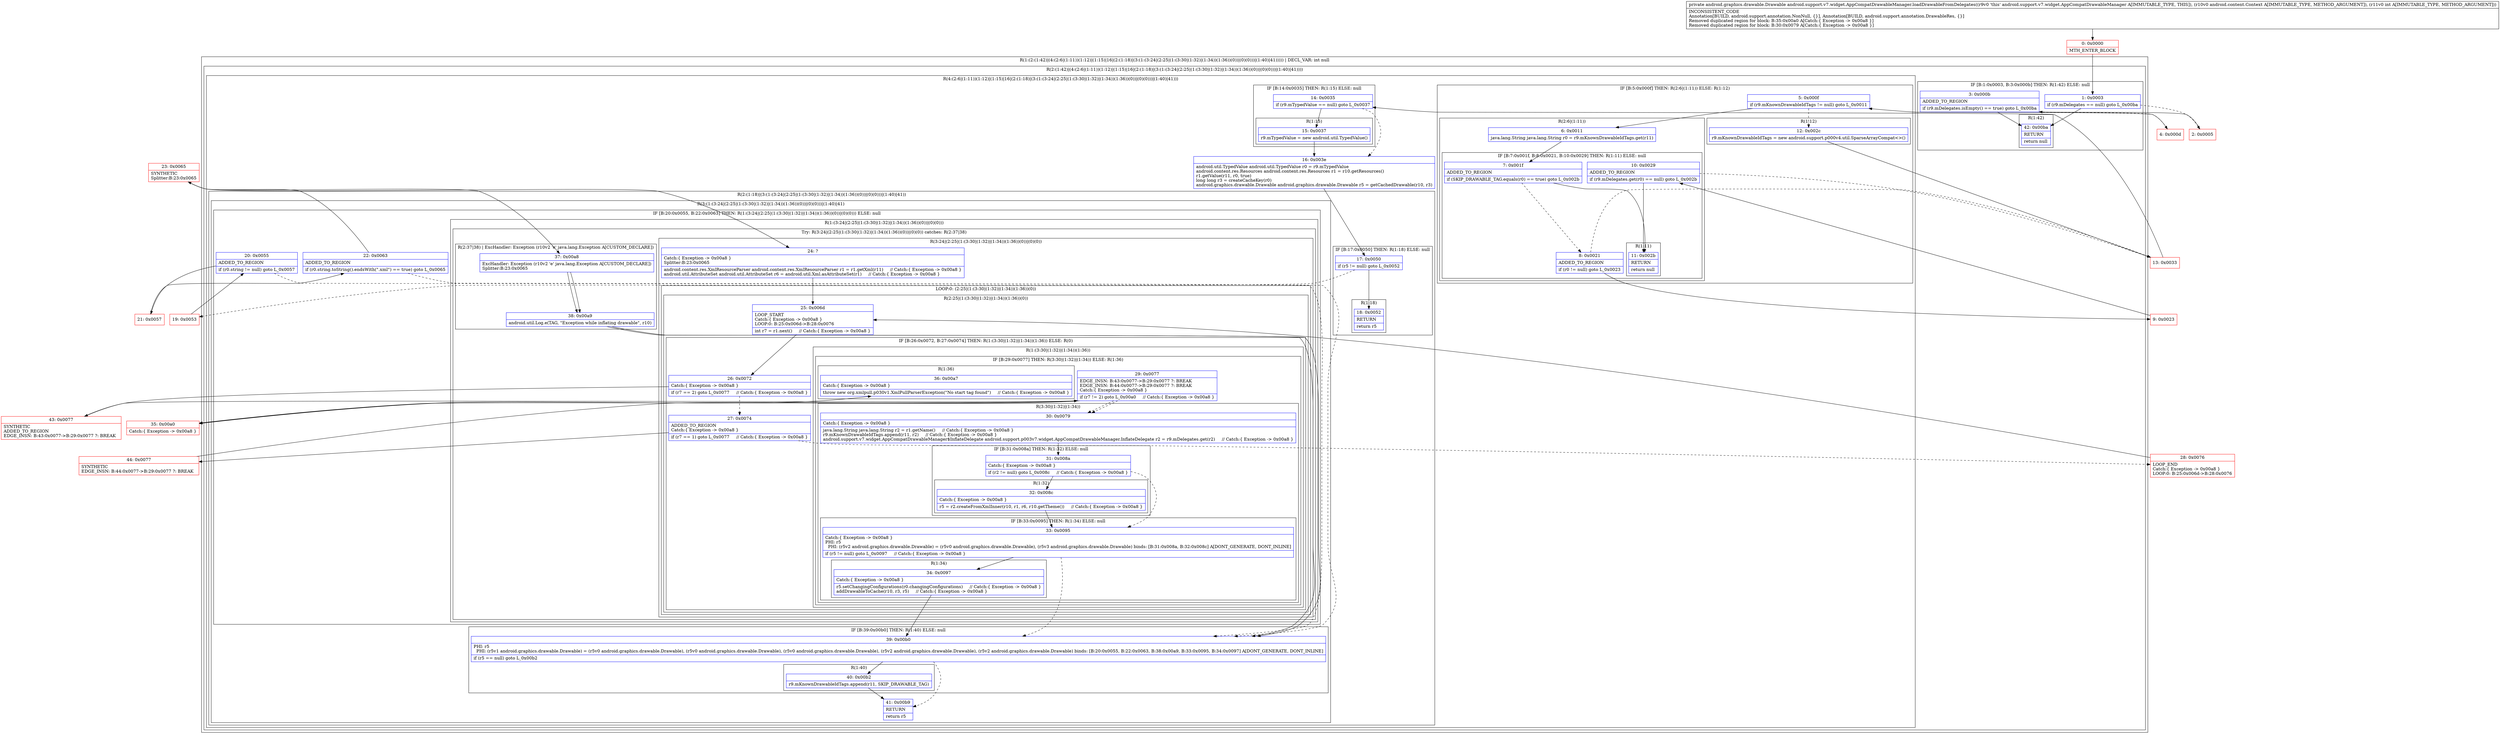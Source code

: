 digraph "CFG forandroid.support.v7.widget.AppCompatDrawableManager.loadDrawableFromDelegates(Landroid\/content\/Context;I)Landroid\/graphics\/drawable\/Drawable;" {
subgraph cluster_Region_1637950469 {
label = "R(1:(2:(1:42)|(4:(2:6|(1:11))(1:12)|(1:15)|16|(2:(1:18)|(3:(1:(3:24|(2:25|(1:(3:30|(1:32)|(1:34))(1:36))(0))|(0)(0)))|(1:40)|41))))) | DECL_VAR: int null\l";
node [shape=record,color=blue];
subgraph cluster_Region_1528704897 {
label = "R(2:(1:42)|(4:(2:6|(1:11))(1:12)|(1:15)|16|(2:(1:18)|(3:(1:(3:24|(2:25|(1:(3:30|(1:32)|(1:34))(1:36))(0))|(0)(0)))|(1:40)|41))))";
node [shape=record,color=blue];
subgraph cluster_IfRegion_1990162190 {
label = "IF [B:1:0x0003, B:3:0x000b] THEN: R(1:42) ELSE: null";
node [shape=record,color=blue];
Node_1 [shape=record,label="{1\:\ 0x0003|if (r9.mDelegates == null) goto L_0x00ba\l}"];
Node_3 [shape=record,label="{3\:\ 0x000b|ADDED_TO_REGION\l|if (r9.mDelegates.isEmpty() == true) goto L_0x00ba\l}"];
subgraph cluster_Region_3592940 {
label = "R(1:42)";
node [shape=record,color=blue];
Node_42 [shape=record,label="{42\:\ 0x00ba|RETURN\l|return null\l}"];
}
}
subgraph cluster_Region_2054941013 {
label = "R(4:(2:6|(1:11))(1:12)|(1:15)|16|(2:(1:18)|(3:(1:(3:24|(2:25|(1:(3:30|(1:32)|(1:34))(1:36))(0))|(0)(0)))|(1:40)|41)))";
node [shape=record,color=blue];
subgraph cluster_IfRegion_1759469539 {
label = "IF [B:5:0x000f] THEN: R(2:6|(1:11)) ELSE: R(1:12)";
node [shape=record,color=blue];
Node_5 [shape=record,label="{5\:\ 0x000f|if (r9.mKnownDrawableIdTags != null) goto L_0x0011\l}"];
subgraph cluster_Region_1061170457 {
label = "R(2:6|(1:11))";
node [shape=record,color=blue];
Node_6 [shape=record,label="{6\:\ 0x0011|java.lang.String java.lang.String r0 = r9.mKnownDrawableIdTags.get(r11)\l}"];
subgraph cluster_IfRegion_808117368 {
label = "IF [B:7:0x001f, B:8:0x0021, B:10:0x0029] THEN: R(1:11) ELSE: null";
node [shape=record,color=blue];
Node_7 [shape=record,label="{7\:\ 0x001f|ADDED_TO_REGION\l|if (SKIP_DRAWABLE_TAG.equals(r0) == true) goto L_0x002b\l}"];
Node_8 [shape=record,label="{8\:\ 0x0021|ADDED_TO_REGION\l|if (r0 != null) goto L_0x0023\l}"];
Node_10 [shape=record,label="{10\:\ 0x0029|ADDED_TO_REGION\l|if (r9.mDelegates.get(r0) == null) goto L_0x002b\l}"];
subgraph cluster_Region_1117198174 {
label = "R(1:11)";
node [shape=record,color=blue];
Node_11 [shape=record,label="{11\:\ 0x002b|RETURN\l|return null\l}"];
}
}
}
subgraph cluster_Region_1329413893 {
label = "R(1:12)";
node [shape=record,color=blue];
Node_12 [shape=record,label="{12\:\ 0x002c|r9.mKnownDrawableIdTags = new android.support.p000v4.util.SparseArrayCompat\<\>()\l}"];
}
}
subgraph cluster_IfRegion_2032809404 {
label = "IF [B:14:0x0035] THEN: R(1:15) ELSE: null";
node [shape=record,color=blue];
Node_14 [shape=record,label="{14\:\ 0x0035|if (r9.mTypedValue == null) goto L_0x0037\l}"];
subgraph cluster_Region_1805147453 {
label = "R(1:15)";
node [shape=record,color=blue];
Node_15 [shape=record,label="{15\:\ 0x0037|r9.mTypedValue = new android.util.TypedValue()\l}"];
}
}
Node_16 [shape=record,label="{16\:\ 0x003e|android.util.TypedValue android.util.TypedValue r0 = r9.mTypedValue\landroid.content.res.Resources android.content.res.Resources r1 = r10.getResources()\lr1.getValue(r11, r0, true)\llong long r3 = createCacheKey(r0)\landroid.graphics.drawable.Drawable android.graphics.drawable.Drawable r5 = getCachedDrawable(r10, r3)\l}"];
subgraph cluster_Region_290425591 {
label = "R(2:(1:18)|(3:(1:(3:24|(2:25|(1:(3:30|(1:32)|(1:34))(1:36))(0))|(0)(0)))|(1:40)|41))";
node [shape=record,color=blue];
subgraph cluster_IfRegion_1138527207 {
label = "IF [B:17:0x0050] THEN: R(1:18) ELSE: null";
node [shape=record,color=blue];
Node_17 [shape=record,label="{17\:\ 0x0050|if (r5 != null) goto L_0x0052\l}"];
subgraph cluster_Region_1069848213 {
label = "R(1:18)";
node [shape=record,color=blue];
Node_18 [shape=record,label="{18\:\ 0x0052|RETURN\l|return r5\l}"];
}
}
subgraph cluster_Region_970999080 {
label = "R(3:(1:(3:24|(2:25|(1:(3:30|(1:32)|(1:34))(1:36))(0))|(0)(0)))|(1:40)|41)";
node [shape=record,color=blue];
subgraph cluster_IfRegion_1792495307 {
label = "IF [B:20:0x0055, B:22:0x0063] THEN: R(1:(3:24|(2:25|(1:(3:30|(1:32)|(1:34))(1:36))(0))|(0)(0))) ELSE: null";
node [shape=record,color=blue];
Node_20 [shape=record,label="{20\:\ 0x0055|ADDED_TO_REGION\l|if (r0.string != null) goto L_0x0057\l}"];
Node_22 [shape=record,label="{22\:\ 0x0063|ADDED_TO_REGION\l|if (r0.string.toString().endsWith(\".xml\") == true) goto L_0x0065\l}"];
subgraph cluster_Region_934042316 {
label = "R(1:(3:24|(2:25|(1:(3:30|(1:32)|(1:34))(1:36))(0))|(0)(0)))";
node [shape=record,color=blue];
subgraph cluster_TryCatchRegion_520293968 {
label = "Try: R(3:24|(2:25|(1:(3:30|(1:32)|(1:34))(1:36))(0))|(0)(0)) catches: R(2:37|38)";
node [shape=record,color=blue];
subgraph cluster_Region_909727900 {
label = "R(3:24|(2:25|(1:(3:30|(1:32)|(1:34))(1:36))(0))|(0)(0))";
node [shape=record,color=blue];
Node_24 [shape=record,label="{24\:\ ?|Catch:\{ Exception \-\> 0x00a8 \}\lSplitter:B:23:0x0065\l|android.content.res.XmlResourceParser android.content.res.XmlResourceParser r1 = r1.getXml(r11)     \/\/ Catch:\{ Exception \-\> 0x00a8 \}\landroid.util.AttributeSet android.util.AttributeSet r6 = android.util.Xml.asAttributeSet(r1)     \/\/ Catch:\{ Exception \-\> 0x00a8 \}\l}"];
subgraph cluster_LoopRegion_911984952 {
label = "LOOP:0: (2:25|(1:(3:30|(1:32)|(1:34))(1:36))(0))";
node [shape=record,color=blue];
subgraph cluster_Region_95366963 {
label = "R(2:25|(1:(3:30|(1:32)|(1:34))(1:36))(0))";
node [shape=record,color=blue];
Node_25 [shape=record,label="{25\:\ 0x006d|LOOP_START\lCatch:\{ Exception \-\> 0x00a8 \}\lLOOP:0: B:25:0x006d\-\>B:28:0x0076\l|int r7 = r1.next()     \/\/ Catch:\{ Exception \-\> 0x00a8 \}\l}"];
subgraph cluster_IfRegion_1406600570 {
label = "IF [B:26:0x0072, B:27:0x0074] THEN: R(1:(3:30|(1:32)|(1:34))(1:36)) ELSE: R(0)";
node [shape=record,color=blue];
Node_26 [shape=record,label="{26\:\ 0x0072|Catch:\{ Exception \-\> 0x00a8 \}\l|if (r7 == 2) goto L_0x0077     \/\/ Catch:\{ Exception \-\> 0x00a8 \}\l}"];
Node_27 [shape=record,label="{27\:\ 0x0074|ADDED_TO_REGION\lCatch:\{ Exception \-\> 0x00a8 \}\l|if (r7 == 1) goto L_0x0077     \/\/ Catch:\{ Exception \-\> 0x00a8 \}\l}"];
subgraph cluster_Region_1529799990 {
label = "R(1:(3:30|(1:32)|(1:34))(1:36))";
node [shape=record,color=blue];
subgraph cluster_IfRegion_1849436978 {
label = "IF [B:29:0x0077] THEN: R(3:30|(1:32)|(1:34)) ELSE: R(1:36)";
node [shape=record,color=blue];
Node_29 [shape=record,label="{29\:\ 0x0077|EDGE_INSN: B:43:0x0077\-\>B:29:0x0077 ?: BREAK  \lEDGE_INSN: B:44:0x0077\-\>B:29:0x0077 ?: BREAK  \lCatch:\{ Exception \-\> 0x00a8 \}\l|if (r7 != 2) goto L_0x00a0     \/\/ Catch:\{ Exception \-\> 0x00a8 \}\l}"];
subgraph cluster_Region_1747305555 {
label = "R(3:30|(1:32)|(1:34))";
node [shape=record,color=blue];
Node_30 [shape=record,label="{30\:\ 0x0079|Catch:\{ Exception \-\> 0x00a8 \}\l|java.lang.String java.lang.String r2 = r1.getName()     \/\/ Catch:\{ Exception \-\> 0x00a8 \}\lr9.mKnownDrawableIdTags.append(r11, r2)     \/\/ Catch:\{ Exception \-\> 0x00a8 \}\landroid.support.v7.widget.AppCompatDrawableManager$InflateDelegate android.support.p003v7.widget.AppCompatDrawableManager.InflateDelegate r2 = r9.mDelegates.get(r2)     \/\/ Catch:\{ Exception \-\> 0x00a8 \}\l}"];
subgraph cluster_IfRegion_1414991420 {
label = "IF [B:31:0x008a] THEN: R(1:32) ELSE: null";
node [shape=record,color=blue];
Node_31 [shape=record,label="{31\:\ 0x008a|Catch:\{ Exception \-\> 0x00a8 \}\l|if (r2 != null) goto L_0x008c     \/\/ Catch:\{ Exception \-\> 0x00a8 \}\l}"];
subgraph cluster_Region_330116687 {
label = "R(1:32)";
node [shape=record,color=blue];
Node_32 [shape=record,label="{32\:\ 0x008c|Catch:\{ Exception \-\> 0x00a8 \}\l|r5 = r2.createFromXmlInner(r10, r1, r6, r10.getTheme())     \/\/ Catch:\{ Exception \-\> 0x00a8 \}\l}"];
}
}
subgraph cluster_IfRegion_516190784 {
label = "IF [B:33:0x0095] THEN: R(1:34) ELSE: null";
node [shape=record,color=blue];
Node_33 [shape=record,label="{33\:\ 0x0095|Catch:\{ Exception \-\> 0x00a8 \}\lPHI: r5 \l  PHI: (r5v2 android.graphics.drawable.Drawable) = (r5v0 android.graphics.drawable.Drawable), (r5v3 android.graphics.drawable.Drawable) binds: [B:31:0x008a, B:32:0x008c] A[DONT_GENERATE, DONT_INLINE]\l|if (r5 != null) goto L_0x0097     \/\/ Catch:\{ Exception \-\> 0x00a8 \}\l}"];
subgraph cluster_Region_32485752 {
label = "R(1:34)";
node [shape=record,color=blue];
Node_34 [shape=record,label="{34\:\ 0x0097|Catch:\{ Exception \-\> 0x00a8 \}\l|r5.setChangingConfigurations(r0.changingConfigurations)     \/\/ Catch:\{ Exception \-\> 0x00a8 \}\laddDrawableToCache(r10, r3, r5)     \/\/ Catch:\{ Exception \-\> 0x00a8 \}\l}"];
}
}
}
subgraph cluster_Region_234991269 {
label = "R(1:36)";
node [shape=record,color=blue];
Node_36 [shape=record,label="{36\:\ 0x00a7|Catch:\{ Exception \-\> 0x00a8 \}\l|throw new org.xmlpull.p030v1.XmlPullParserException(\"No start tag found\")     \/\/ Catch:\{ Exception \-\> 0x00a8 \}\l}"];
}
}
}
subgraph cluster_Region_158814395 {
label = "R(0)";
node [shape=record,color=blue];
}
}
}
}
subgraph cluster_IfRegion_303454065 {
label = "IF [B:29:0x0077] THEN: R(0) ELSE: R(0)";
node [shape=record,color=blue];
Node_29 [shape=record,label="{29\:\ 0x0077|EDGE_INSN: B:43:0x0077\-\>B:29:0x0077 ?: BREAK  \lEDGE_INSN: B:44:0x0077\-\>B:29:0x0077 ?: BREAK  \lCatch:\{ Exception \-\> 0x00a8 \}\l|if (r7 != 2) goto L_0x00a0     \/\/ Catch:\{ Exception \-\> 0x00a8 \}\l}"];
subgraph cluster_Region_1636649636 {
label = "R(0)";
node [shape=record,color=blue];
}
subgraph cluster_Region_1302725878 {
label = "R(0)";
node [shape=record,color=blue];
}
}
}
subgraph cluster_Region_1322381153 {
label = "R(2:37|38) | ExcHandler: Exception (r10v2 'e' java.lang.Exception A[CUSTOM_DECLARE])\l";
node [shape=record,color=blue];
Node_37 [shape=record,label="{37\:\ 0x00a8|ExcHandler: Exception (r10v2 'e' java.lang.Exception A[CUSTOM_DECLARE])\lSplitter:B:23:0x0065\l}"];
Node_38 [shape=record,label="{38\:\ 0x00a9|android.util.Log.e(TAG, \"Exception while inflating drawable\", r10)\l}"];
}
}
}
}
subgraph cluster_IfRegion_1137038409 {
label = "IF [B:39:0x00b0] THEN: R(1:40) ELSE: null";
node [shape=record,color=blue];
Node_39 [shape=record,label="{39\:\ 0x00b0|PHI: r5 \l  PHI: (r5v1 android.graphics.drawable.Drawable) = (r5v0 android.graphics.drawable.Drawable), (r5v0 android.graphics.drawable.Drawable), (r5v0 android.graphics.drawable.Drawable), (r5v2 android.graphics.drawable.Drawable), (r5v2 android.graphics.drawable.Drawable) binds: [B:20:0x0055, B:22:0x0063, B:38:0x00a9, B:33:0x0095, B:34:0x0097] A[DONT_GENERATE, DONT_INLINE]\l|if (r5 == null) goto L_0x00b2\l}"];
subgraph cluster_Region_2106625160 {
label = "R(1:40)";
node [shape=record,color=blue];
Node_40 [shape=record,label="{40\:\ 0x00b2|r9.mKnownDrawableIdTags.append(r11, SKIP_DRAWABLE_TAG)\l}"];
}
}
Node_41 [shape=record,label="{41\:\ 0x00b9|RETURN\l|return r5\l}"];
}
}
}
}
}
subgraph cluster_Region_1322381153 {
label = "R(2:37|38) | ExcHandler: Exception (r10v2 'e' java.lang.Exception A[CUSTOM_DECLARE])\l";
node [shape=record,color=blue];
Node_37 [shape=record,label="{37\:\ 0x00a8|ExcHandler: Exception (r10v2 'e' java.lang.Exception A[CUSTOM_DECLARE])\lSplitter:B:23:0x0065\l}"];
Node_38 [shape=record,label="{38\:\ 0x00a9|android.util.Log.e(TAG, \"Exception while inflating drawable\", r10)\l}"];
}
Node_0 [shape=record,color=red,label="{0\:\ 0x0000|MTH_ENTER_BLOCK\l}"];
Node_2 [shape=record,color=red,label="{2\:\ 0x0005}"];
Node_4 [shape=record,color=red,label="{4\:\ 0x000d}"];
Node_9 [shape=record,color=red,label="{9\:\ 0x0023}"];
Node_13 [shape=record,color=red,label="{13\:\ 0x0033}"];
Node_19 [shape=record,color=red,label="{19\:\ 0x0053}"];
Node_21 [shape=record,color=red,label="{21\:\ 0x0057}"];
Node_23 [shape=record,color=red,label="{23\:\ 0x0065|SYNTHETIC\lSplitter:B:23:0x0065\l}"];
Node_28 [shape=record,color=red,label="{28\:\ 0x0076|LOOP_END\lCatch:\{ Exception \-\> 0x00a8 \}\lLOOP:0: B:25:0x006d\-\>B:28:0x0076\l}"];
Node_35 [shape=record,color=red,label="{35\:\ 0x00a0|Catch:\{ Exception \-\> 0x00a8 \}\l}"];
Node_43 [shape=record,color=red,label="{43\:\ 0x0077|SYNTHETIC\lADDED_TO_REGION\lEDGE_INSN: B:43:0x0077\-\>B:29:0x0077 ?: BREAK  \l}"];
Node_44 [shape=record,color=red,label="{44\:\ 0x0077|SYNTHETIC\lEDGE_INSN: B:44:0x0077\-\>B:29:0x0077 ?: BREAK  \l}"];
MethodNode[shape=record,label="{private android.graphics.drawable.Drawable android.support.v7.widget.AppCompatDrawableManager.loadDrawableFromDelegates((r9v0 'this' android.support.v7.widget.AppCompatDrawableManager A[IMMUTABLE_TYPE, THIS]), (r10v0 android.content.Context A[IMMUTABLE_TYPE, METHOD_ARGUMENT]), (r11v0 int A[IMMUTABLE_TYPE, METHOD_ARGUMENT]))  | INCONSISTENT_CODE\lAnnotation[BUILD, android.support.annotation.NonNull, \{\}], Annotation[BUILD, android.support.annotation.DrawableRes, \{\}]\lRemoved duplicated region for block: B:35:0x00a0 A[Catch:\{ Exception \-\> 0x00a8 \}]\lRemoved duplicated region for block: B:30:0x0079 A[Catch:\{ Exception \-\> 0x00a8 \}]\l}"];
MethodNode -> Node_0;
Node_1 -> Node_2[style=dashed];
Node_1 -> Node_42;
Node_3 -> Node_4[style=dashed];
Node_3 -> Node_42;
Node_5 -> Node_6;
Node_5 -> Node_12[style=dashed];
Node_6 -> Node_7;
Node_7 -> Node_8[style=dashed];
Node_7 -> Node_11;
Node_8 -> Node_9;
Node_8 -> Node_13[style=dashed];
Node_10 -> Node_11;
Node_10 -> Node_13[style=dashed];
Node_12 -> Node_13;
Node_14 -> Node_15;
Node_14 -> Node_16[style=dashed];
Node_15 -> Node_16;
Node_16 -> Node_17;
Node_17 -> Node_18;
Node_17 -> Node_19[style=dashed];
Node_20 -> Node_21;
Node_20 -> Node_39[style=dashed];
Node_22 -> Node_23;
Node_22 -> Node_39[style=dashed];
Node_24 -> Node_25;
Node_25 -> Node_26;
Node_26 -> Node_27[style=dashed];
Node_26 -> Node_43;
Node_27 -> Node_28[style=dashed];
Node_27 -> Node_44;
Node_29 -> Node_30[style=dashed];
Node_29 -> Node_35;
Node_30 -> Node_31;
Node_31 -> Node_32;
Node_31 -> Node_33[style=dashed];
Node_32 -> Node_33;
Node_33 -> Node_34;
Node_33 -> Node_39[style=dashed];
Node_34 -> Node_39;
Node_29 -> Node_30[style=dashed];
Node_29 -> Node_35;
Node_37 -> Node_38;
Node_38 -> Node_39;
Node_39 -> Node_40;
Node_39 -> Node_41[style=dashed];
Node_40 -> Node_41;
Node_37 -> Node_38;
Node_38 -> Node_39;
Node_0 -> Node_1;
Node_2 -> Node_3;
Node_4 -> Node_5;
Node_9 -> Node_10;
Node_13 -> Node_14;
Node_19 -> Node_20;
Node_21 -> Node_22;
Node_23 -> Node_24;
Node_23 -> Node_37;
Node_28 -> Node_25;
Node_35 -> Node_36;
Node_43 -> Node_29;
Node_44 -> Node_29;
}

